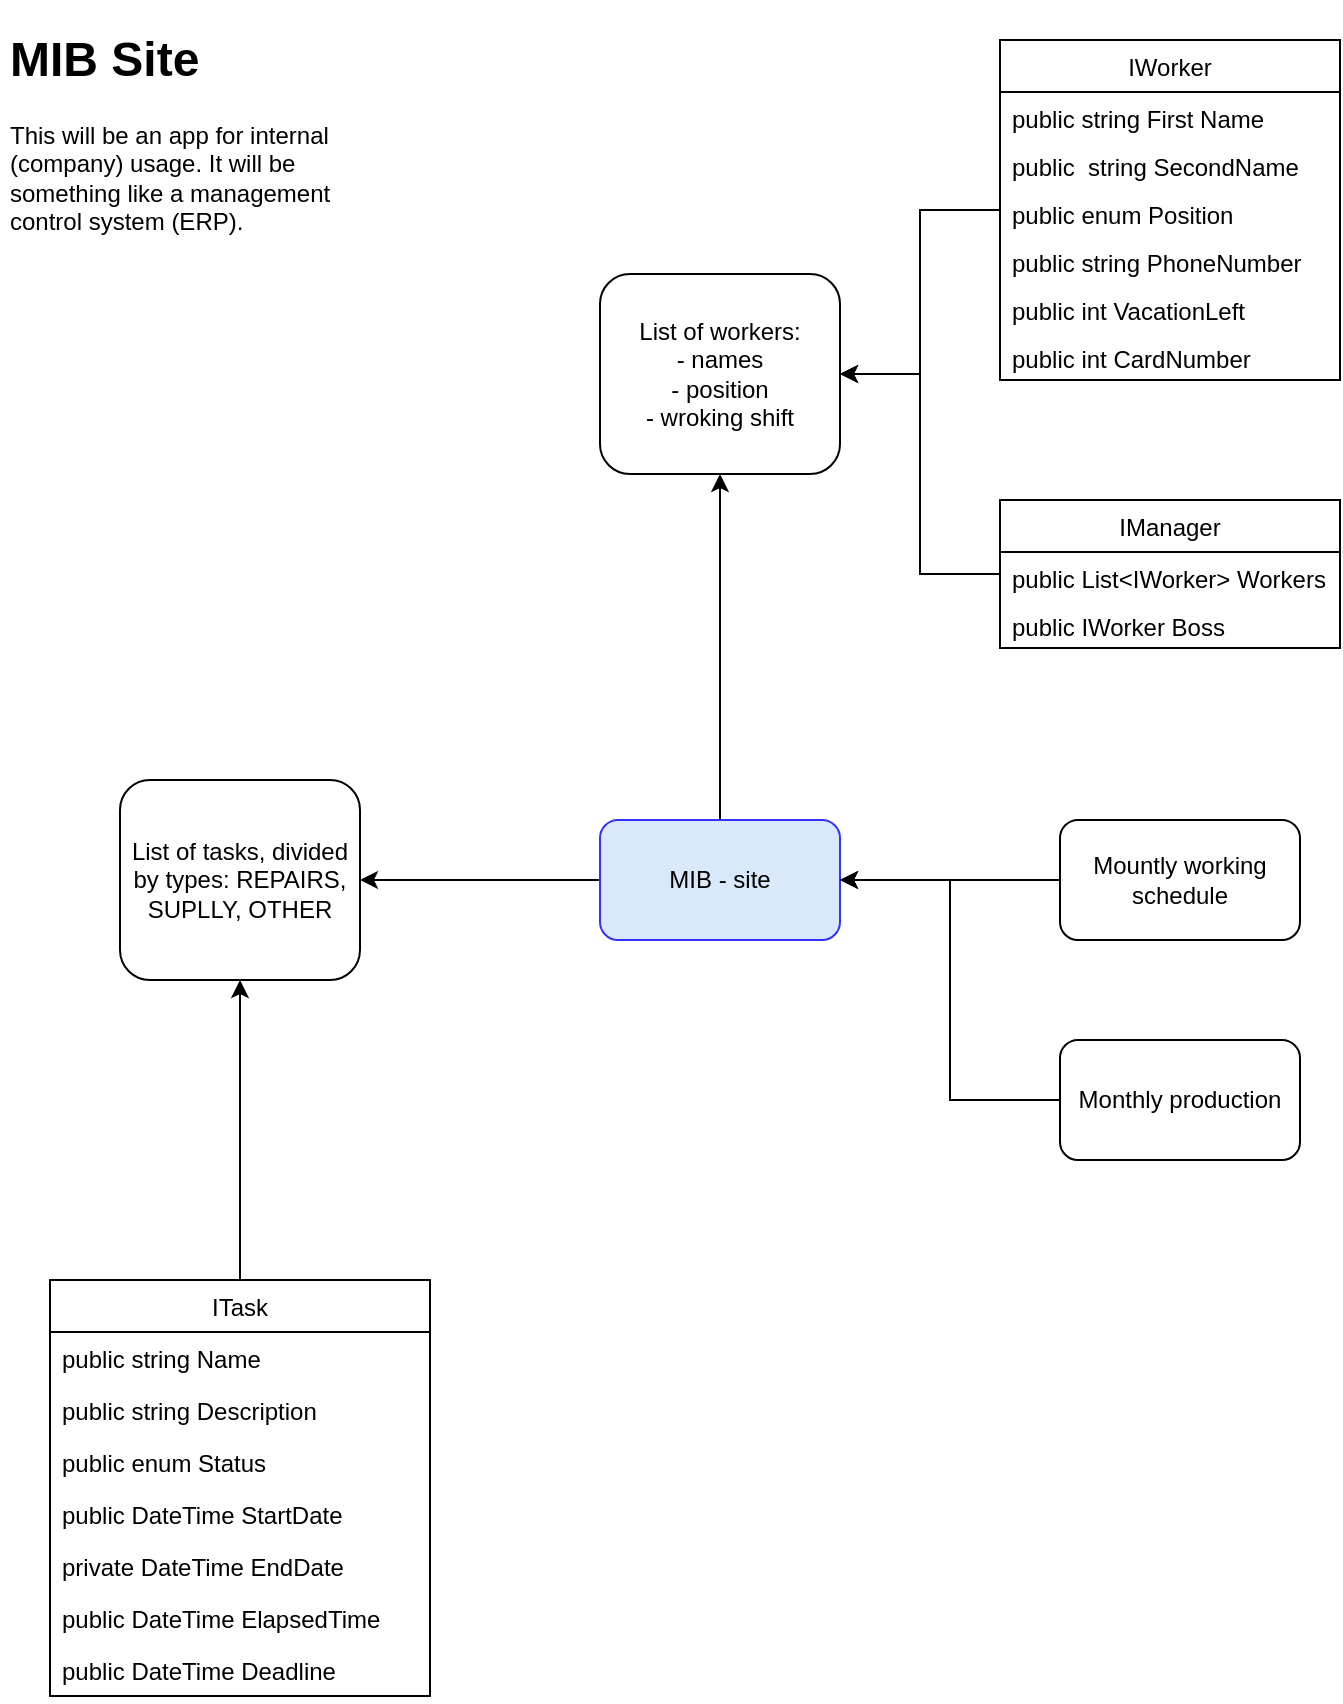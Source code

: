 <mxfile version="13.9.9" type="device"><diagram id="Sx9-2jN8WbLmyXKpQwo0" name="Page-1"><mxGraphModel dx="1038" dy="588" grid="1" gridSize="10" guides="1" tooltips="1" connect="1" arrows="1" fold="1" page="1" pageScale="1" pageWidth="827" pageHeight="1169" math="0" shadow="0"><root><mxCell id="0"/><mxCell id="1" parent="0"/><mxCell id="_BoZ2TzC_vSMCO3zNpt6-5" style="edgeStyle=orthogonalEdgeStyle;rounded=0;orthogonalLoop=1;jettySize=auto;html=1;entryX=0.5;entryY=1;entryDx=0;entryDy=0;" parent="1" source="_BoZ2TzC_vSMCO3zNpt6-1" target="_BoZ2TzC_vSMCO3zNpt6-3" edge="1"><mxGeometry relative="1" as="geometry"/></mxCell><mxCell id="_BoZ2TzC_vSMCO3zNpt6-7" style="edgeStyle=orthogonalEdgeStyle;rounded=0;orthogonalLoop=1;jettySize=auto;html=1;" parent="1" source="_BoZ2TzC_vSMCO3zNpt6-1" target="_BoZ2TzC_vSMCO3zNpt6-2" edge="1"><mxGeometry relative="1" as="geometry"/></mxCell><mxCell id="_BoZ2TzC_vSMCO3zNpt6-1" value="MIB - site" style="rounded=1;whiteSpace=wrap;html=1;fillColor=#dae8fc;strokeColor=#3333FF;" parent="1" vertex="1"><mxGeometry x="350" y="450" width="120" height="60" as="geometry"/></mxCell><mxCell id="_BoZ2TzC_vSMCO3zNpt6-2" value="List of tasks, divided by types: REPAIRS, SUPLLY, OTHER" style="rounded=1;whiteSpace=wrap;html=1;" parent="1" vertex="1"><mxGeometry x="110" y="430" width="120" height="100" as="geometry"/></mxCell><mxCell id="_BoZ2TzC_vSMCO3zNpt6-3" value="List of workers:&lt;br&gt;- names&lt;br&gt;- position&lt;br&gt;- wroking shift" style="rounded=1;whiteSpace=wrap;html=1;" parent="1" vertex="1"><mxGeometry x="350" y="177" width="120" height="100" as="geometry"/></mxCell><mxCell id="ZUXduOIFIceuXCsa1tF3-14" style="edgeStyle=orthogonalEdgeStyle;rounded=0;orthogonalLoop=1;jettySize=auto;html=1;entryX=1;entryY=0.5;entryDx=0;entryDy=0;" edge="1" parent="1" source="_BoZ2TzC_vSMCO3zNpt6-8" target="_BoZ2TzC_vSMCO3zNpt6-1"><mxGeometry relative="1" as="geometry"/></mxCell><mxCell id="_BoZ2TzC_vSMCO3zNpt6-8" value="Mountly working schedule" style="rounded=1;whiteSpace=wrap;html=1;" parent="1" vertex="1"><mxGeometry x="580" y="450" width="120" height="60" as="geometry"/></mxCell><mxCell id="_BoZ2TzC_vSMCO3zNpt6-26" style="edgeStyle=orthogonalEdgeStyle;rounded=0;orthogonalLoop=1;jettySize=auto;html=1;entryX=1;entryY=0.5;entryDx=0;entryDy=0;" parent="1" source="_BoZ2TzC_vSMCO3zNpt6-11" target="_BoZ2TzC_vSMCO3zNpt6-3" edge="1"><mxGeometry relative="1" as="geometry"/></mxCell><mxCell id="_BoZ2TzC_vSMCO3zNpt6-11" value="IWorker" style="swimlane;fontStyle=0;childLayout=stackLayout;horizontal=1;startSize=26;fillColor=none;horizontalStack=0;resizeParent=1;resizeParentMax=0;resizeLast=0;collapsible=1;marginBottom=0;strokeColor=#000000;" parent="1" vertex="1"><mxGeometry x="550" y="60" width="170" height="170" as="geometry"/></mxCell><mxCell id="_BoZ2TzC_vSMCO3zNpt6-12" value="public string First Name" style="text;strokeColor=none;fillColor=none;align=left;verticalAlign=top;spacingLeft=4;spacingRight=4;overflow=hidden;rotatable=0;points=[[0,0.5],[1,0.5]];portConstraint=eastwest;" parent="_BoZ2TzC_vSMCO3zNpt6-11" vertex="1"><mxGeometry y="26" width="170" height="24" as="geometry"/></mxCell><mxCell id="_BoZ2TzC_vSMCO3zNpt6-23" value="public  string SecondName" style="text;strokeColor=none;fillColor=none;align=left;verticalAlign=top;spacingLeft=4;spacingRight=4;overflow=hidden;rotatable=0;points=[[0,0.5],[1,0.5]];portConstraint=eastwest;" parent="_BoZ2TzC_vSMCO3zNpt6-11" vertex="1"><mxGeometry y="50" width="170" height="24" as="geometry"/></mxCell><mxCell id="_BoZ2TzC_vSMCO3zNpt6-24" value="public enum Position" style="text;strokeColor=none;fillColor=none;align=left;verticalAlign=top;spacingLeft=4;spacingRight=4;overflow=hidden;rotatable=0;points=[[0,0.5],[1,0.5]];portConstraint=eastwest;" parent="_BoZ2TzC_vSMCO3zNpt6-11" vertex="1"><mxGeometry y="74" width="170" height="24" as="geometry"/></mxCell><mxCell id="_BoZ2TzC_vSMCO3zNpt6-25" value="public string PhoneNumber" style="text;strokeColor=none;fillColor=none;align=left;verticalAlign=top;spacingLeft=4;spacingRight=4;overflow=hidden;rotatable=0;points=[[0,0.5],[1,0.5]];portConstraint=eastwest;" parent="_BoZ2TzC_vSMCO3zNpt6-11" vertex="1"><mxGeometry y="98" width="170" height="24" as="geometry"/></mxCell><mxCell id="ZUXduOIFIceuXCsa1tF3-12" value="public int VacationLeft" style="text;strokeColor=none;fillColor=none;align=left;verticalAlign=top;spacingLeft=4;spacingRight=4;overflow=hidden;rotatable=0;points=[[0,0.5],[1,0.5]];portConstraint=eastwest;" vertex="1" parent="_BoZ2TzC_vSMCO3zNpt6-11"><mxGeometry y="122" width="170" height="24" as="geometry"/></mxCell><mxCell id="ZUXduOIFIceuXCsa1tF3-13" value="public int CardNumber" style="text;strokeColor=none;fillColor=none;align=left;verticalAlign=top;spacingLeft=4;spacingRight=4;overflow=hidden;rotatable=0;points=[[0,0.5],[1,0.5]];portConstraint=eastwest;" vertex="1" parent="_BoZ2TzC_vSMCO3zNpt6-11"><mxGeometry y="146" width="170" height="24" as="geometry"/></mxCell><mxCell id="_BoZ2TzC_vSMCO3zNpt6-22" style="edgeStyle=orthogonalEdgeStyle;rounded=0;orthogonalLoop=1;jettySize=auto;html=1;entryX=0.5;entryY=1;entryDx=0;entryDy=0;" parent="1" source="_BoZ2TzC_vSMCO3zNpt6-17" target="_BoZ2TzC_vSMCO3zNpt6-2" edge="1"><mxGeometry relative="1" as="geometry"/></mxCell><mxCell id="_BoZ2TzC_vSMCO3zNpt6-17" value="ITask" style="swimlane;fontStyle=0;childLayout=stackLayout;horizontal=1;startSize=26;fillColor=none;horizontalStack=0;resizeParent=1;resizeParentMax=0;resizeLast=0;collapsible=1;marginBottom=0;strokeColor=#000000;" parent="1" vertex="1"><mxGeometry x="75" y="680" width="190" height="208" as="geometry"/></mxCell><mxCell id="_BoZ2TzC_vSMCO3zNpt6-19" value="public string Name" style="text;strokeColor=none;fillColor=none;align=left;verticalAlign=top;spacingLeft=4;spacingRight=4;overflow=hidden;rotatable=0;points=[[0,0.5],[1,0.5]];portConstraint=eastwest;" parent="_BoZ2TzC_vSMCO3zNpt6-17" vertex="1"><mxGeometry y="26" width="190" height="26" as="geometry"/></mxCell><mxCell id="ZUXduOIFIceuXCsa1tF3-1" value="public string Description" style="text;strokeColor=none;fillColor=none;align=left;verticalAlign=top;spacingLeft=4;spacingRight=4;overflow=hidden;rotatable=0;points=[[0,0.5],[1,0.5]];portConstraint=eastwest;" vertex="1" parent="_BoZ2TzC_vSMCO3zNpt6-17"><mxGeometry y="52" width="190" height="26" as="geometry"/></mxCell><mxCell id="_BoZ2TzC_vSMCO3zNpt6-18" value="public enum Status" style="text;strokeColor=none;fillColor=none;align=left;verticalAlign=top;spacingLeft=4;spacingRight=4;overflow=hidden;rotatable=0;points=[[0,0.5],[1,0.5]];portConstraint=eastwest;" parent="_BoZ2TzC_vSMCO3zNpt6-17" vertex="1"><mxGeometry y="78" width="190" height="26" as="geometry"/></mxCell><mxCell id="_BoZ2TzC_vSMCO3zNpt6-20" value="public DateTime StartDate" style="text;strokeColor=none;fillColor=none;align=left;verticalAlign=top;spacingLeft=4;spacingRight=4;overflow=hidden;rotatable=0;points=[[0,0.5],[1,0.5]];portConstraint=eastwest;" parent="_BoZ2TzC_vSMCO3zNpt6-17" vertex="1"><mxGeometry y="104" width="190" height="26" as="geometry"/></mxCell><mxCell id="_BoZ2TzC_vSMCO3zNpt6-21" value="private DateTime EndDate" style="text;strokeColor=none;fillColor=none;align=left;verticalAlign=top;spacingLeft=4;spacingRight=4;overflow=hidden;rotatable=0;points=[[0,0.5],[1,0.5]];portConstraint=eastwest;" parent="_BoZ2TzC_vSMCO3zNpt6-17" vertex="1"><mxGeometry y="130" width="190" height="26" as="geometry"/></mxCell><mxCell id="_BoZ2TzC_vSMCO3zNpt6-34" value="public DateTime ElapsedTime" style="text;strokeColor=none;fillColor=none;align=left;verticalAlign=top;spacingLeft=4;spacingRight=4;overflow=hidden;rotatable=0;points=[[0,0.5],[1,0.5]];portConstraint=eastwest;" parent="_BoZ2TzC_vSMCO3zNpt6-17" vertex="1"><mxGeometry y="156" width="190" height="26" as="geometry"/></mxCell><mxCell id="ZUXduOIFIceuXCsa1tF3-2" value="public DateTime Deadline" style="text;strokeColor=none;fillColor=none;align=left;verticalAlign=top;spacingLeft=4;spacingRight=4;overflow=hidden;rotatable=0;points=[[0,0.5],[1,0.5]];portConstraint=eastwest;" vertex="1" parent="_BoZ2TzC_vSMCO3zNpt6-17"><mxGeometry y="182" width="190" height="26" as="geometry"/></mxCell><mxCell id="_BoZ2TzC_vSMCO3zNpt6-33" style="edgeStyle=orthogonalEdgeStyle;rounded=0;orthogonalLoop=1;jettySize=auto;html=1;entryX=1;entryY=0.5;entryDx=0;entryDy=0;" parent="1" source="_BoZ2TzC_vSMCO3zNpt6-27" target="_BoZ2TzC_vSMCO3zNpt6-3" edge="1"><mxGeometry relative="1" as="geometry"/></mxCell><mxCell id="_BoZ2TzC_vSMCO3zNpt6-27" value="IManager" style="swimlane;fontStyle=0;childLayout=stackLayout;horizontal=1;startSize=26;fillColor=none;horizontalStack=0;resizeParent=1;resizeParentMax=0;resizeLast=0;collapsible=1;marginBottom=0;strokeColor=#000000;" parent="1" vertex="1"><mxGeometry x="550" y="290" width="170" height="74" as="geometry"/></mxCell><mxCell id="_BoZ2TzC_vSMCO3zNpt6-28" value="public List&lt;IWorker&gt; Workers" style="text;strokeColor=none;fillColor=none;align=left;verticalAlign=top;spacingLeft=4;spacingRight=4;overflow=hidden;rotatable=0;points=[[0,0.5],[1,0.5]];portConstraint=eastwest;" parent="_BoZ2TzC_vSMCO3zNpt6-27" vertex="1"><mxGeometry y="26" width="170" height="24" as="geometry"/></mxCell><mxCell id="_BoZ2TzC_vSMCO3zNpt6-31" value="public IWorker Boss" style="text;strokeColor=none;fillColor=none;align=left;verticalAlign=top;spacingLeft=4;spacingRight=4;overflow=hidden;rotatable=0;points=[[0,0.5],[1,0.5]];portConstraint=eastwest;" parent="_BoZ2TzC_vSMCO3zNpt6-27" vertex="1"><mxGeometry y="50" width="170" height="24" as="geometry"/></mxCell><mxCell id="ZUXduOIFIceuXCsa1tF3-9" value="&lt;h1&gt;MIB Site&lt;/h1&gt;&lt;p&gt;This will be an app for internal (company) usage. It will be something like a management control system (ERP).&lt;/p&gt;&lt;br&gt;&lt;p&gt;&amp;nbsp;&lt;/p&gt;" style="text;html=1;strokeColor=none;fillColor=none;spacing=5;spacingTop=-20;whiteSpace=wrap;overflow=hidden;rounded=0;" vertex="1" parent="1"><mxGeometry x="50" y="50" width="190" height="120" as="geometry"/></mxCell><mxCell id="ZUXduOIFIceuXCsa1tF3-16" style="edgeStyle=orthogonalEdgeStyle;rounded=0;orthogonalLoop=1;jettySize=auto;html=1;entryX=1;entryY=0.5;entryDx=0;entryDy=0;" edge="1" parent="1" source="ZUXduOIFIceuXCsa1tF3-11" target="_BoZ2TzC_vSMCO3zNpt6-1"><mxGeometry relative="1" as="geometry"/></mxCell><mxCell id="ZUXduOIFIceuXCsa1tF3-11" value="Monthly production" style="rounded=1;whiteSpace=wrap;html=1;" vertex="1" parent="1"><mxGeometry x="580" y="560" width="120" height="60" as="geometry"/></mxCell></root></mxGraphModel></diagram></mxfile>